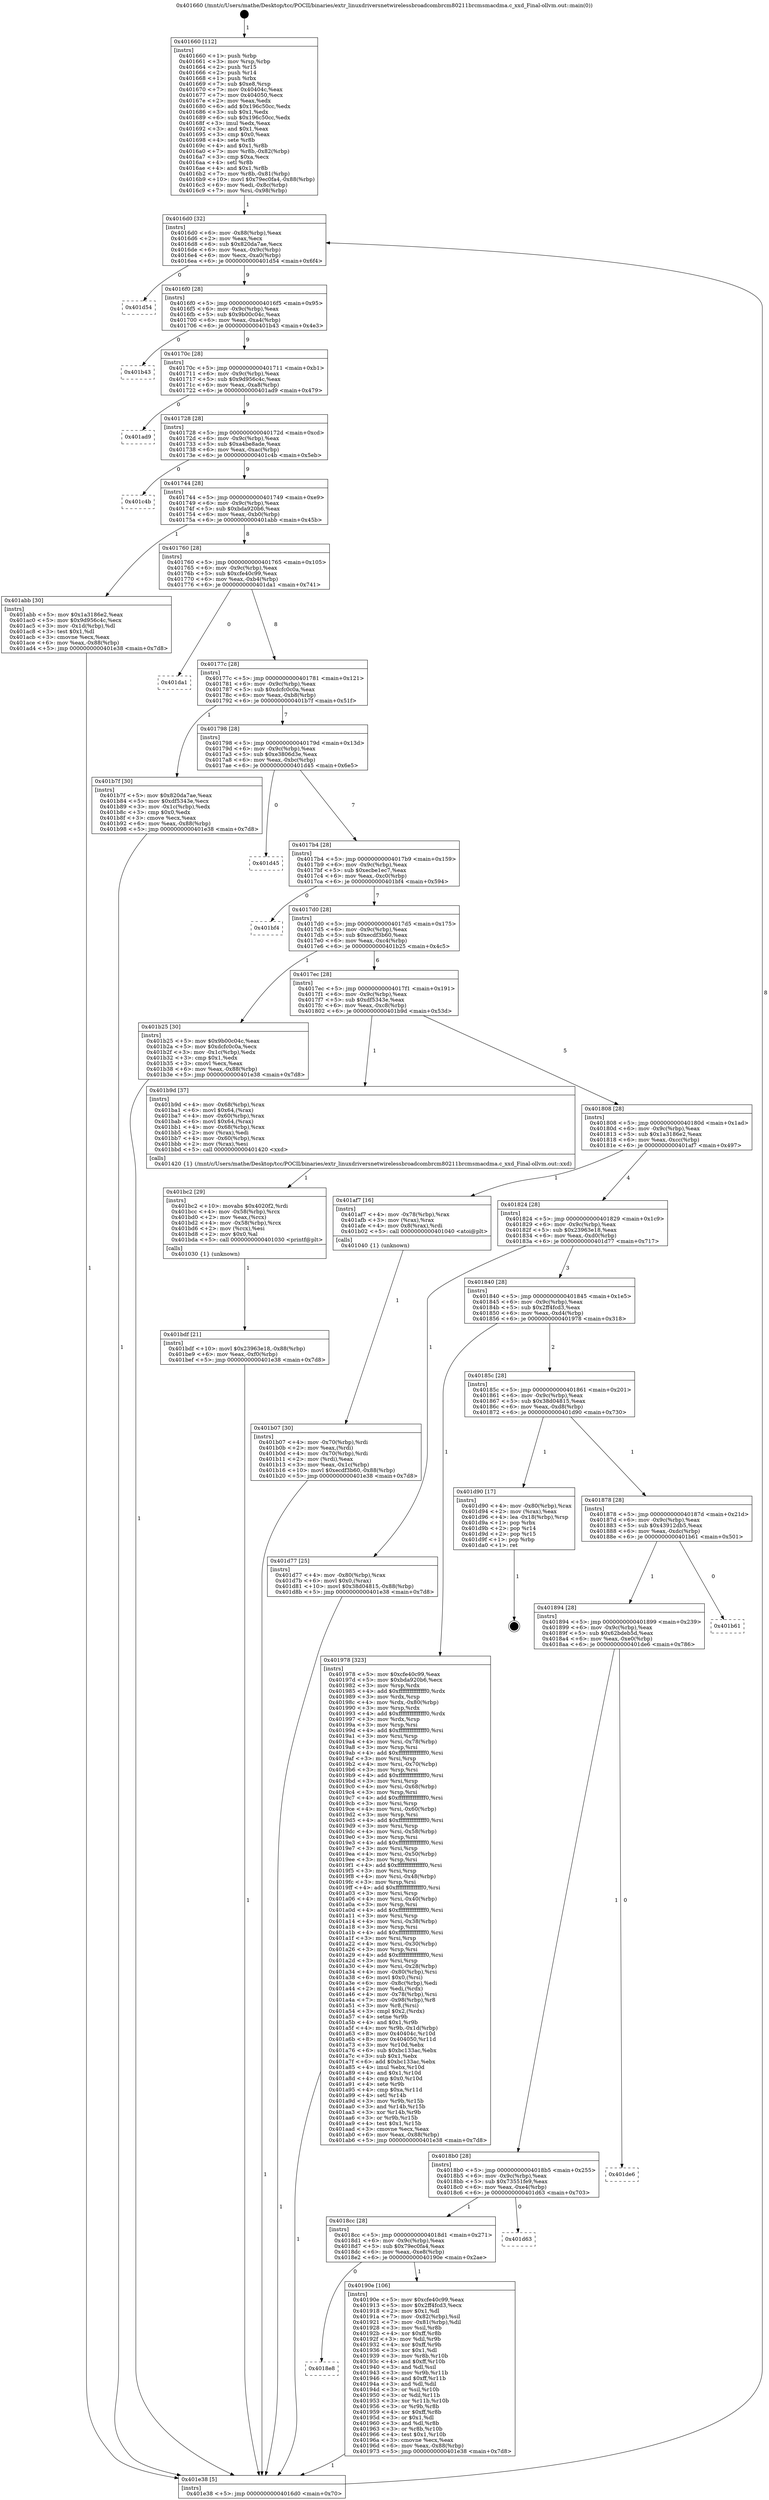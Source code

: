digraph "0x401660" {
  label = "0x401660 (/mnt/c/Users/mathe/Desktop/tcc/POCII/binaries/extr_linuxdriversnetwirelessbroadcombrcm80211brcmsmacdma.c_xxd_Final-ollvm.out::main(0))"
  labelloc = "t"
  node[shape=record]

  Entry [label="",width=0.3,height=0.3,shape=circle,fillcolor=black,style=filled]
  "0x4016d0" [label="{
     0x4016d0 [32]\l
     | [instrs]\l
     &nbsp;&nbsp;0x4016d0 \<+6\>: mov -0x88(%rbp),%eax\l
     &nbsp;&nbsp;0x4016d6 \<+2\>: mov %eax,%ecx\l
     &nbsp;&nbsp;0x4016d8 \<+6\>: sub $0x820da7ae,%ecx\l
     &nbsp;&nbsp;0x4016de \<+6\>: mov %eax,-0x9c(%rbp)\l
     &nbsp;&nbsp;0x4016e4 \<+6\>: mov %ecx,-0xa0(%rbp)\l
     &nbsp;&nbsp;0x4016ea \<+6\>: je 0000000000401d54 \<main+0x6f4\>\l
  }"]
  "0x401d54" [label="{
     0x401d54\l
  }", style=dashed]
  "0x4016f0" [label="{
     0x4016f0 [28]\l
     | [instrs]\l
     &nbsp;&nbsp;0x4016f0 \<+5\>: jmp 00000000004016f5 \<main+0x95\>\l
     &nbsp;&nbsp;0x4016f5 \<+6\>: mov -0x9c(%rbp),%eax\l
     &nbsp;&nbsp;0x4016fb \<+5\>: sub $0x9b00c04c,%eax\l
     &nbsp;&nbsp;0x401700 \<+6\>: mov %eax,-0xa4(%rbp)\l
     &nbsp;&nbsp;0x401706 \<+6\>: je 0000000000401b43 \<main+0x4e3\>\l
  }"]
  Exit [label="",width=0.3,height=0.3,shape=circle,fillcolor=black,style=filled,peripheries=2]
  "0x401b43" [label="{
     0x401b43\l
  }", style=dashed]
  "0x40170c" [label="{
     0x40170c [28]\l
     | [instrs]\l
     &nbsp;&nbsp;0x40170c \<+5\>: jmp 0000000000401711 \<main+0xb1\>\l
     &nbsp;&nbsp;0x401711 \<+6\>: mov -0x9c(%rbp),%eax\l
     &nbsp;&nbsp;0x401717 \<+5\>: sub $0x9d956c4c,%eax\l
     &nbsp;&nbsp;0x40171c \<+6\>: mov %eax,-0xa8(%rbp)\l
     &nbsp;&nbsp;0x401722 \<+6\>: je 0000000000401ad9 \<main+0x479\>\l
  }"]
  "0x401bdf" [label="{
     0x401bdf [21]\l
     | [instrs]\l
     &nbsp;&nbsp;0x401bdf \<+10\>: movl $0x23963e18,-0x88(%rbp)\l
     &nbsp;&nbsp;0x401be9 \<+6\>: mov %eax,-0xf0(%rbp)\l
     &nbsp;&nbsp;0x401bef \<+5\>: jmp 0000000000401e38 \<main+0x7d8\>\l
  }"]
  "0x401ad9" [label="{
     0x401ad9\l
  }", style=dashed]
  "0x401728" [label="{
     0x401728 [28]\l
     | [instrs]\l
     &nbsp;&nbsp;0x401728 \<+5\>: jmp 000000000040172d \<main+0xcd\>\l
     &nbsp;&nbsp;0x40172d \<+6\>: mov -0x9c(%rbp),%eax\l
     &nbsp;&nbsp;0x401733 \<+5\>: sub $0xa4be8ade,%eax\l
     &nbsp;&nbsp;0x401738 \<+6\>: mov %eax,-0xac(%rbp)\l
     &nbsp;&nbsp;0x40173e \<+6\>: je 0000000000401c4b \<main+0x5eb\>\l
  }"]
  "0x401bc2" [label="{
     0x401bc2 [29]\l
     | [instrs]\l
     &nbsp;&nbsp;0x401bc2 \<+10\>: movabs $0x4020f2,%rdi\l
     &nbsp;&nbsp;0x401bcc \<+4\>: mov -0x58(%rbp),%rcx\l
     &nbsp;&nbsp;0x401bd0 \<+2\>: mov %eax,(%rcx)\l
     &nbsp;&nbsp;0x401bd2 \<+4\>: mov -0x58(%rbp),%rcx\l
     &nbsp;&nbsp;0x401bd6 \<+2\>: mov (%rcx),%esi\l
     &nbsp;&nbsp;0x401bd8 \<+2\>: mov $0x0,%al\l
     &nbsp;&nbsp;0x401bda \<+5\>: call 0000000000401030 \<printf@plt\>\l
     | [calls]\l
     &nbsp;&nbsp;0x401030 \{1\} (unknown)\l
  }"]
  "0x401c4b" [label="{
     0x401c4b\l
  }", style=dashed]
  "0x401744" [label="{
     0x401744 [28]\l
     | [instrs]\l
     &nbsp;&nbsp;0x401744 \<+5\>: jmp 0000000000401749 \<main+0xe9\>\l
     &nbsp;&nbsp;0x401749 \<+6\>: mov -0x9c(%rbp),%eax\l
     &nbsp;&nbsp;0x40174f \<+5\>: sub $0xbda920b6,%eax\l
     &nbsp;&nbsp;0x401754 \<+6\>: mov %eax,-0xb0(%rbp)\l
     &nbsp;&nbsp;0x40175a \<+6\>: je 0000000000401abb \<main+0x45b\>\l
  }"]
  "0x401b07" [label="{
     0x401b07 [30]\l
     | [instrs]\l
     &nbsp;&nbsp;0x401b07 \<+4\>: mov -0x70(%rbp),%rdi\l
     &nbsp;&nbsp;0x401b0b \<+2\>: mov %eax,(%rdi)\l
     &nbsp;&nbsp;0x401b0d \<+4\>: mov -0x70(%rbp),%rdi\l
     &nbsp;&nbsp;0x401b11 \<+2\>: mov (%rdi),%eax\l
     &nbsp;&nbsp;0x401b13 \<+3\>: mov %eax,-0x1c(%rbp)\l
     &nbsp;&nbsp;0x401b16 \<+10\>: movl $0xecdf3b60,-0x88(%rbp)\l
     &nbsp;&nbsp;0x401b20 \<+5\>: jmp 0000000000401e38 \<main+0x7d8\>\l
  }"]
  "0x401abb" [label="{
     0x401abb [30]\l
     | [instrs]\l
     &nbsp;&nbsp;0x401abb \<+5\>: mov $0x1a3186e2,%eax\l
     &nbsp;&nbsp;0x401ac0 \<+5\>: mov $0x9d956c4c,%ecx\l
     &nbsp;&nbsp;0x401ac5 \<+3\>: mov -0x1d(%rbp),%dl\l
     &nbsp;&nbsp;0x401ac8 \<+3\>: test $0x1,%dl\l
     &nbsp;&nbsp;0x401acb \<+3\>: cmovne %ecx,%eax\l
     &nbsp;&nbsp;0x401ace \<+6\>: mov %eax,-0x88(%rbp)\l
     &nbsp;&nbsp;0x401ad4 \<+5\>: jmp 0000000000401e38 \<main+0x7d8\>\l
  }"]
  "0x401760" [label="{
     0x401760 [28]\l
     | [instrs]\l
     &nbsp;&nbsp;0x401760 \<+5\>: jmp 0000000000401765 \<main+0x105\>\l
     &nbsp;&nbsp;0x401765 \<+6\>: mov -0x9c(%rbp),%eax\l
     &nbsp;&nbsp;0x40176b \<+5\>: sub $0xcfe40c99,%eax\l
     &nbsp;&nbsp;0x401770 \<+6\>: mov %eax,-0xb4(%rbp)\l
     &nbsp;&nbsp;0x401776 \<+6\>: je 0000000000401da1 \<main+0x741\>\l
  }"]
  "0x401660" [label="{
     0x401660 [112]\l
     | [instrs]\l
     &nbsp;&nbsp;0x401660 \<+1\>: push %rbp\l
     &nbsp;&nbsp;0x401661 \<+3\>: mov %rsp,%rbp\l
     &nbsp;&nbsp;0x401664 \<+2\>: push %r15\l
     &nbsp;&nbsp;0x401666 \<+2\>: push %r14\l
     &nbsp;&nbsp;0x401668 \<+1\>: push %rbx\l
     &nbsp;&nbsp;0x401669 \<+7\>: sub $0xe8,%rsp\l
     &nbsp;&nbsp;0x401670 \<+7\>: mov 0x40404c,%eax\l
     &nbsp;&nbsp;0x401677 \<+7\>: mov 0x404050,%ecx\l
     &nbsp;&nbsp;0x40167e \<+2\>: mov %eax,%edx\l
     &nbsp;&nbsp;0x401680 \<+6\>: add $0x196c50cc,%edx\l
     &nbsp;&nbsp;0x401686 \<+3\>: sub $0x1,%edx\l
     &nbsp;&nbsp;0x401689 \<+6\>: sub $0x196c50cc,%edx\l
     &nbsp;&nbsp;0x40168f \<+3\>: imul %edx,%eax\l
     &nbsp;&nbsp;0x401692 \<+3\>: and $0x1,%eax\l
     &nbsp;&nbsp;0x401695 \<+3\>: cmp $0x0,%eax\l
     &nbsp;&nbsp;0x401698 \<+4\>: sete %r8b\l
     &nbsp;&nbsp;0x40169c \<+4\>: and $0x1,%r8b\l
     &nbsp;&nbsp;0x4016a0 \<+7\>: mov %r8b,-0x82(%rbp)\l
     &nbsp;&nbsp;0x4016a7 \<+3\>: cmp $0xa,%ecx\l
     &nbsp;&nbsp;0x4016aa \<+4\>: setl %r8b\l
     &nbsp;&nbsp;0x4016ae \<+4\>: and $0x1,%r8b\l
     &nbsp;&nbsp;0x4016b2 \<+7\>: mov %r8b,-0x81(%rbp)\l
     &nbsp;&nbsp;0x4016b9 \<+10\>: movl $0x79ec0fa4,-0x88(%rbp)\l
     &nbsp;&nbsp;0x4016c3 \<+6\>: mov %edi,-0x8c(%rbp)\l
     &nbsp;&nbsp;0x4016c9 \<+7\>: mov %rsi,-0x98(%rbp)\l
  }"]
  "0x401da1" [label="{
     0x401da1\l
  }", style=dashed]
  "0x40177c" [label="{
     0x40177c [28]\l
     | [instrs]\l
     &nbsp;&nbsp;0x40177c \<+5\>: jmp 0000000000401781 \<main+0x121\>\l
     &nbsp;&nbsp;0x401781 \<+6\>: mov -0x9c(%rbp),%eax\l
     &nbsp;&nbsp;0x401787 \<+5\>: sub $0xdcfc0c0a,%eax\l
     &nbsp;&nbsp;0x40178c \<+6\>: mov %eax,-0xb8(%rbp)\l
     &nbsp;&nbsp;0x401792 \<+6\>: je 0000000000401b7f \<main+0x51f\>\l
  }"]
  "0x401e38" [label="{
     0x401e38 [5]\l
     | [instrs]\l
     &nbsp;&nbsp;0x401e38 \<+5\>: jmp 00000000004016d0 \<main+0x70\>\l
  }"]
  "0x401b7f" [label="{
     0x401b7f [30]\l
     | [instrs]\l
     &nbsp;&nbsp;0x401b7f \<+5\>: mov $0x820da7ae,%eax\l
     &nbsp;&nbsp;0x401b84 \<+5\>: mov $0xdf5343e,%ecx\l
     &nbsp;&nbsp;0x401b89 \<+3\>: mov -0x1c(%rbp),%edx\l
     &nbsp;&nbsp;0x401b8c \<+3\>: cmp $0x0,%edx\l
     &nbsp;&nbsp;0x401b8f \<+3\>: cmove %ecx,%eax\l
     &nbsp;&nbsp;0x401b92 \<+6\>: mov %eax,-0x88(%rbp)\l
     &nbsp;&nbsp;0x401b98 \<+5\>: jmp 0000000000401e38 \<main+0x7d8\>\l
  }"]
  "0x401798" [label="{
     0x401798 [28]\l
     | [instrs]\l
     &nbsp;&nbsp;0x401798 \<+5\>: jmp 000000000040179d \<main+0x13d\>\l
     &nbsp;&nbsp;0x40179d \<+6\>: mov -0x9c(%rbp),%eax\l
     &nbsp;&nbsp;0x4017a3 \<+5\>: sub $0xe3806d3e,%eax\l
     &nbsp;&nbsp;0x4017a8 \<+6\>: mov %eax,-0xbc(%rbp)\l
     &nbsp;&nbsp;0x4017ae \<+6\>: je 0000000000401d45 \<main+0x6e5\>\l
  }"]
  "0x4018e8" [label="{
     0x4018e8\l
  }", style=dashed]
  "0x401d45" [label="{
     0x401d45\l
  }", style=dashed]
  "0x4017b4" [label="{
     0x4017b4 [28]\l
     | [instrs]\l
     &nbsp;&nbsp;0x4017b4 \<+5\>: jmp 00000000004017b9 \<main+0x159\>\l
     &nbsp;&nbsp;0x4017b9 \<+6\>: mov -0x9c(%rbp),%eax\l
     &nbsp;&nbsp;0x4017bf \<+5\>: sub $0xecbe1ec7,%eax\l
     &nbsp;&nbsp;0x4017c4 \<+6\>: mov %eax,-0xc0(%rbp)\l
     &nbsp;&nbsp;0x4017ca \<+6\>: je 0000000000401bf4 \<main+0x594\>\l
  }"]
  "0x40190e" [label="{
     0x40190e [106]\l
     | [instrs]\l
     &nbsp;&nbsp;0x40190e \<+5\>: mov $0xcfe40c99,%eax\l
     &nbsp;&nbsp;0x401913 \<+5\>: mov $0x2ff4fcd3,%ecx\l
     &nbsp;&nbsp;0x401918 \<+2\>: mov $0x1,%dl\l
     &nbsp;&nbsp;0x40191a \<+7\>: mov -0x82(%rbp),%sil\l
     &nbsp;&nbsp;0x401921 \<+7\>: mov -0x81(%rbp),%dil\l
     &nbsp;&nbsp;0x401928 \<+3\>: mov %sil,%r8b\l
     &nbsp;&nbsp;0x40192b \<+4\>: xor $0xff,%r8b\l
     &nbsp;&nbsp;0x40192f \<+3\>: mov %dil,%r9b\l
     &nbsp;&nbsp;0x401932 \<+4\>: xor $0xff,%r9b\l
     &nbsp;&nbsp;0x401936 \<+3\>: xor $0x1,%dl\l
     &nbsp;&nbsp;0x401939 \<+3\>: mov %r8b,%r10b\l
     &nbsp;&nbsp;0x40193c \<+4\>: and $0xff,%r10b\l
     &nbsp;&nbsp;0x401940 \<+3\>: and %dl,%sil\l
     &nbsp;&nbsp;0x401943 \<+3\>: mov %r9b,%r11b\l
     &nbsp;&nbsp;0x401946 \<+4\>: and $0xff,%r11b\l
     &nbsp;&nbsp;0x40194a \<+3\>: and %dl,%dil\l
     &nbsp;&nbsp;0x40194d \<+3\>: or %sil,%r10b\l
     &nbsp;&nbsp;0x401950 \<+3\>: or %dil,%r11b\l
     &nbsp;&nbsp;0x401953 \<+3\>: xor %r11b,%r10b\l
     &nbsp;&nbsp;0x401956 \<+3\>: or %r9b,%r8b\l
     &nbsp;&nbsp;0x401959 \<+4\>: xor $0xff,%r8b\l
     &nbsp;&nbsp;0x40195d \<+3\>: or $0x1,%dl\l
     &nbsp;&nbsp;0x401960 \<+3\>: and %dl,%r8b\l
     &nbsp;&nbsp;0x401963 \<+3\>: or %r8b,%r10b\l
     &nbsp;&nbsp;0x401966 \<+4\>: test $0x1,%r10b\l
     &nbsp;&nbsp;0x40196a \<+3\>: cmovne %ecx,%eax\l
     &nbsp;&nbsp;0x40196d \<+6\>: mov %eax,-0x88(%rbp)\l
     &nbsp;&nbsp;0x401973 \<+5\>: jmp 0000000000401e38 \<main+0x7d8\>\l
  }"]
  "0x401bf4" [label="{
     0x401bf4\l
  }", style=dashed]
  "0x4017d0" [label="{
     0x4017d0 [28]\l
     | [instrs]\l
     &nbsp;&nbsp;0x4017d0 \<+5\>: jmp 00000000004017d5 \<main+0x175\>\l
     &nbsp;&nbsp;0x4017d5 \<+6\>: mov -0x9c(%rbp),%eax\l
     &nbsp;&nbsp;0x4017db \<+5\>: sub $0xecdf3b60,%eax\l
     &nbsp;&nbsp;0x4017e0 \<+6\>: mov %eax,-0xc4(%rbp)\l
     &nbsp;&nbsp;0x4017e6 \<+6\>: je 0000000000401b25 \<main+0x4c5\>\l
  }"]
  "0x4018cc" [label="{
     0x4018cc [28]\l
     | [instrs]\l
     &nbsp;&nbsp;0x4018cc \<+5\>: jmp 00000000004018d1 \<main+0x271\>\l
     &nbsp;&nbsp;0x4018d1 \<+6\>: mov -0x9c(%rbp),%eax\l
     &nbsp;&nbsp;0x4018d7 \<+5\>: sub $0x79ec0fa4,%eax\l
     &nbsp;&nbsp;0x4018dc \<+6\>: mov %eax,-0xe8(%rbp)\l
     &nbsp;&nbsp;0x4018e2 \<+6\>: je 000000000040190e \<main+0x2ae\>\l
  }"]
  "0x401b25" [label="{
     0x401b25 [30]\l
     | [instrs]\l
     &nbsp;&nbsp;0x401b25 \<+5\>: mov $0x9b00c04c,%eax\l
     &nbsp;&nbsp;0x401b2a \<+5\>: mov $0xdcfc0c0a,%ecx\l
     &nbsp;&nbsp;0x401b2f \<+3\>: mov -0x1c(%rbp),%edx\l
     &nbsp;&nbsp;0x401b32 \<+3\>: cmp $0x1,%edx\l
     &nbsp;&nbsp;0x401b35 \<+3\>: cmovl %ecx,%eax\l
     &nbsp;&nbsp;0x401b38 \<+6\>: mov %eax,-0x88(%rbp)\l
     &nbsp;&nbsp;0x401b3e \<+5\>: jmp 0000000000401e38 \<main+0x7d8\>\l
  }"]
  "0x4017ec" [label="{
     0x4017ec [28]\l
     | [instrs]\l
     &nbsp;&nbsp;0x4017ec \<+5\>: jmp 00000000004017f1 \<main+0x191\>\l
     &nbsp;&nbsp;0x4017f1 \<+6\>: mov -0x9c(%rbp),%eax\l
     &nbsp;&nbsp;0x4017f7 \<+5\>: sub $0xdf5343e,%eax\l
     &nbsp;&nbsp;0x4017fc \<+6\>: mov %eax,-0xc8(%rbp)\l
     &nbsp;&nbsp;0x401802 \<+6\>: je 0000000000401b9d \<main+0x53d\>\l
  }"]
  "0x401d63" [label="{
     0x401d63\l
  }", style=dashed]
  "0x401b9d" [label="{
     0x401b9d [37]\l
     | [instrs]\l
     &nbsp;&nbsp;0x401b9d \<+4\>: mov -0x68(%rbp),%rax\l
     &nbsp;&nbsp;0x401ba1 \<+6\>: movl $0x64,(%rax)\l
     &nbsp;&nbsp;0x401ba7 \<+4\>: mov -0x60(%rbp),%rax\l
     &nbsp;&nbsp;0x401bab \<+6\>: movl $0x64,(%rax)\l
     &nbsp;&nbsp;0x401bb1 \<+4\>: mov -0x68(%rbp),%rax\l
     &nbsp;&nbsp;0x401bb5 \<+2\>: mov (%rax),%edi\l
     &nbsp;&nbsp;0x401bb7 \<+4\>: mov -0x60(%rbp),%rax\l
     &nbsp;&nbsp;0x401bbb \<+2\>: mov (%rax),%esi\l
     &nbsp;&nbsp;0x401bbd \<+5\>: call 0000000000401420 \<xxd\>\l
     | [calls]\l
     &nbsp;&nbsp;0x401420 \{1\} (/mnt/c/Users/mathe/Desktop/tcc/POCII/binaries/extr_linuxdriversnetwirelessbroadcombrcm80211brcmsmacdma.c_xxd_Final-ollvm.out::xxd)\l
  }"]
  "0x401808" [label="{
     0x401808 [28]\l
     | [instrs]\l
     &nbsp;&nbsp;0x401808 \<+5\>: jmp 000000000040180d \<main+0x1ad\>\l
     &nbsp;&nbsp;0x40180d \<+6\>: mov -0x9c(%rbp),%eax\l
     &nbsp;&nbsp;0x401813 \<+5\>: sub $0x1a3186e2,%eax\l
     &nbsp;&nbsp;0x401818 \<+6\>: mov %eax,-0xcc(%rbp)\l
     &nbsp;&nbsp;0x40181e \<+6\>: je 0000000000401af7 \<main+0x497\>\l
  }"]
  "0x4018b0" [label="{
     0x4018b0 [28]\l
     | [instrs]\l
     &nbsp;&nbsp;0x4018b0 \<+5\>: jmp 00000000004018b5 \<main+0x255\>\l
     &nbsp;&nbsp;0x4018b5 \<+6\>: mov -0x9c(%rbp),%eax\l
     &nbsp;&nbsp;0x4018bb \<+5\>: sub $0x73551fe9,%eax\l
     &nbsp;&nbsp;0x4018c0 \<+6\>: mov %eax,-0xe4(%rbp)\l
     &nbsp;&nbsp;0x4018c6 \<+6\>: je 0000000000401d63 \<main+0x703\>\l
  }"]
  "0x401af7" [label="{
     0x401af7 [16]\l
     | [instrs]\l
     &nbsp;&nbsp;0x401af7 \<+4\>: mov -0x78(%rbp),%rax\l
     &nbsp;&nbsp;0x401afb \<+3\>: mov (%rax),%rax\l
     &nbsp;&nbsp;0x401afe \<+4\>: mov 0x8(%rax),%rdi\l
     &nbsp;&nbsp;0x401b02 \<+5\>: call 0000000000401040 \<atoi@plt\>\l
     | [calls]\l
     &nbsp;&nbsp;0x401040 \{1\} (unknown)\l
  }"]
  "0x401824" [label="{
     0x401824 [28]\l
     | [instrs]\l
     &nbsp;&nbsp;0x401824 \<+5\>: jmp 0000000000401829 \<main+0x1c9\>\l
     &nbsp;&nbsp;0x401829 \<+6\>: mov -0x9c(%rbp),%eax\l
     &nbsp;&nbsp;0x40182f \<+5\>: sub $0x23963e18,%eax\l
     &nbsp;&nbsp;0x401834 \<+6\>: mov %eax,-0xd0(%rbp)\l
     &nbsp;&nbsp;0x40183a \<+6\>: je 0000000000401d77 \<main+0x717\>\l
  }"]
  "0x401de6" [label="{
     0x401de6\l
  }", style=dashed]
  "0x401d77" [label="{
     0x401d77 [25]\l
     | [instrs]\l
     &nbsp;&nbsp;0x401d77 \<+4\>: mov -0x80(%rbp),%rax\l
     &nbsp;&nbsp;0x401d7b \<+6\>: movl $0x0,(%rax)\l
     &nbsp;&nbsp;0x401d81 \<+10\>: movl $0x38d04815,-0x88(%rbp)\l
     &nbsp;&nbsp;0x401d8b \<+5\>: jmp 0000000000401e38 \<main+0x7d8\>\l
  }"]
  "0x401840" [label="{
     0x401840 [28]\l
     | [instrs]\l
     &nbsp;&nbsp;0x401840 \<+5\>: jmp 0000000000401845 \<main+0x1e5\>\l
     &nbsp;&nbsp;0x401845 \<+6\>: mov -0x9c(%rbp),%eax\l
     &nbsp;&nbsp;0x40184b \<+5\>: sub $0x2ff4fcd3,%eax\l
     &nbsp;&nbsp;0x401850 \<+6\>: mov %eax,-0xd4(%rbp)\l
     &nbsp;&nbsp;0x401856 \<+6\>: je 0000000000401978 \<main+0x318\>\l
  }"]
  "0x401894" [label="{
     0x401894 [28]\l
     | [instrs]\l
     &nbsp;&nbsp;0x401894 \<+5\>: jmp 0000000000401899 \<main+0x239\>\l
     &nbsp;&nbsp;0x401899 \<+6\>: mov -0x9c(%rbp),%eax\l
     &nbsp;&nbsp;0x40189f \<+5\>: sub $0x62bdeb5d,%eax\l
     &nbsp;&nbsp;0x4018a4 \<+6\>: mov %eax,-0xe0(%rbp)\l
     &nbsp;&nbsp;0x4018aa \<+6\>: je 0000000000401de6 \<main+0x786\>\l
  }"]
  "0x401978" [label="{
     0x401978 [323]\l
     | [instrs]\l
     &nbsp;&nbsp;0x401978 \<+5\>: mov $0xcfe40c99,%eax\l
     &nbsp;&nbsp;0x40197d \<+5\>: mov $0xbda920b6,%ecx\l
     &nbsp;&nbsp;0x401982 \<+3\>: mov %rsp,%rdx\l
     &nbsp;&nbsp;0x401985 \<+4\>: add $0xfffffffffffffff0,%rdx\l
     &nbsp;&nbsp;0x401989 \<+3\>: mov %rdx,%rsp\l
     &nbsp;&nbsp;0x40198c \<+4\>: mov %rdx,-0x80(%rbp)\l
     &nbsp;&nbsp;0x401990 \<+3\>: mov %rsp,%rdx\l
     &nbsp;&nbsp;0x401993 \<+4\>: add $0xfffffffffffffff0,%rdx\l
     &nbsp;&nbsp;0x401997 \<+3\>: mov %rdx,%rsp\l
     &nbsp;&nbsp;0x40199a \<+3\>: mov %rsp,%rsi\l
     &nbsp;&nbsp;0x40199d \<+4\>: add $0xfffffffffffffff0,%rsi\l
     &nbsp;&nbsp;0x4019a1 \<+3\>: mov %rsi,%rsp\l
     &nbsp;&nbsp;0x4019a4 \<+4\>: mov %rsi,-0x78(%rbp)\l
     &nbsp;&nbsp;0x4019a8 \<+3\>: mov %rsp,%rsi\l
     &nbsp;&nbsp;0x4019ab \<+4\>: add $0xfffffffffffffff0,%rsi\l
     &nbsp;&nbsp;0x4019af \<+3\>: mov %rsi,%rsp\l
     &nbsp;&nbsp;0x4019b2 \<+4\>: mov %rsi,-0x70(%rbp)\l
     &nbsp;&nbsp;0x4019b6 \<+3\>: mov %rsp,%rsi\l
     &nbsp;&nbsp;0x4019b9 \<+4\>: add $0xfffffffffffffff0,%rsi\l
     &nbsp;&nbsp;0x4019bd \<+3\>: mov %rsi,%rsp\l
     &nbsp;&nbsp;0x4019c0 \<+4\>: mov %rsi,-0x68(%rbp)\l
     &nbsp;&nbsp;0x4019c4 \<+3\>: mov %rsp,%rsi\l
     &nbsp;&nbsp;0x4019c7 \<+4\>: add $0xfffffffffffffff0,%rsi\l
     &nbsp;&nbsp;0x4019cb \<+3\>: mov %rsi,%rsp\l
     &nbsp;&nbsp;0x4019ce \<+4\>: mov %rsi,-0x60(%rbp)\l
     &nbsp;&nbsp;0x4019d2 \<+3\>: mov %rsp,%rsi\l
     &nbsp;&nbsp;0x4019d5 \<+4\>: add $0xfffffffffffffff0,%rsi\l
     &nbsp;&nbsp;0x4019d9 \<+3\>: mov %rsi,%rsp\l
     &nbsp;&nbsp;0x4019dc \<+4\>: mov %rsi,-0x58(%rbp)\l
     &nbsp;&nbsp;0x4019e0 \<+3\>: mov %rsp,%rsi\l
     &nbsp;&nbsp;0x4019e3 \<+4\>: add $0xfffffffffffffff0,%rsi\l
     &nbsp;&nbsp;0x4019e7 \<+3\>: mov %rsi,%rsp\l
     &nbsp;&nbsp;0x4019ea \<+4\>: mov %rsi,-0x50(%rbp)\l
     &nbsp;&nbsp;0x4019ee \<+3\>: mov %rsp,%rsi\l
     &nbsp;&nbsp;0x4019f1 \<+4\>: add $0xfffffffffffffff0,%rsi\l
     &nbsp;&nbsp;0x4019f5 \<+3\>: mov %rsi,%rsp\l
     &nbsp;&nbsp;0x4019f8 \<+4\>: mov %rsi,-0x48(%rbp)\l
     &nbsp;&nbsp;0x4019fc \<+3\>: mov %rsp,%rsi\l
     &nbsp;&nbsp;0x4019ff \<+4\>: add $0xfffffffffffffff0,%rsi\l
     &nbsp;&nbsp;0x401a03 \<+3\>: mov %rsi,%rsp\l
     &nbsp;&nbsp;0x401a06 \<+4\>: mov %rsi,-0x40(%rbp)\l
     &nbsp;&nbsp;0x401a0a \<+3\>: mov %rsp,%rsi\l
     &nbsp;&nbsp;0x401a0d \<+4\>: add $0xfffffffffffffff0,%rsi\l
     &nbsp;&nbsp;0x401a11 \<+3\>: mov %rsi,%rsp\l
     &nbsp;&nbsp;0x401a14 \<+4\>: mov %rsi,-0x38(%rbp)\l
     &nbsp;&nbsp;0x401a18 \<+3\>: mov %rsp,%rsi\l
     &nbsp;&nbsp;0x401a1b \<+4\>: add $0xfffffffffffffff0,%rsi\l
     &nbsp;&nbsp;0x401a1f \<+3\>: mov %rsi,%rsp\l
     &nbsp;&nbsp;0x401a22 \<+4\>: mov %rsi,-0x30(%rbp)\l
     &nbsp;&nbsp;0x401a26 \<+3\>: mov %rsp,%rsi\l
     &nbsp;&nbsp;0x401a29 \<+4\>: add $0xfffffffffffffff0,%rsi\l
     &nbsp;&nbsp;0x401a2d \<+3\>: mov %rsi,%rsp\l
     &nbsp;&nbsp;0x401a30 \<+4\>: mov %rsi,-0x28(%rbp)\l
     &nbsp;&nbsp;0x401a34 \<+4\>: mov -0x80(%rbp),%rsi\l
     &nbsp;&nbsp;0x401a38 \<+6\>: movl $0x0,(%rsi)\l
     &nbsp;&nbsp;0x401a3e \<+6\>: mov -0x8c(%rbp),%edi\l
     &nbsp;&nbsp;0x401a44 \<+2\>: mov %edi,(%rdx)\l
     &nbsp;&nbsp;0x401a46 \<+4\>: mov -0x78(%rbp),%rsi\l
     &nbsp;&nbsp;0x401a4a \<+7\>: mov -0x98(%rbp),%r8\l
     &nbsp;&nbsp;0x401a51 \<+3\>: mov %r8,(%rsi)\l
     &nbsp;&nbsp;0x401a54 \<+3\>: cmpl $0x2,(%rdx)\l
     &nbsp;&nbsp;0x401a57 \<+4\>: setne %r9b\l
     &nbsp;&nbsp;0x401a5b \<+4\>: and $0x1,%r9b\l
     &nbsp;&nbsp;0x401a5f \<+4\>: mov %r9b,-0x1d(%rbp)\l
     &nbsp;&nbsp;0x401a63 \<+8\>: mov 0x40404c,%r10d\l
     &nbsp;&nbsp;0x401a6b \<+8\>: mov 0x404050,%r11d\l
     &nbsp;&nbsp;0x401a73 \<+3\>: mov %r10d,%ebx\l
     &nbsp;&nbsp;0x401a76 \<+6\>: sub $0xbc133ac,%ebx\l
     &nbsp;&nbsp;0x401a7c \<+3\>: sub $0x1,%ebx\l
     &nbsp;&nbsp;0x401a7f \<+6\>: add $0xbc133ac,%ebx\l
     &nbsp;&nbsp;0x401a85 \<+4\>: imul %ebx,%r10d\l
     &nbsp;&nbsp;0x401a89 \<+4\>: and $0x1,%r10d\l
     &nbsp;&nbsp;0x401a8d \<+4\>: cmp $0x0,%r10d\l
     &nbsp;&nbsp;0x401a91 \<+4\>: sete %r9b\l
     &nbsp;&nbsp;0x401a95 \<+4\>: cmp $0xa,%r11d\l
     &nbsp;&nbsp;0x401a99 \<+4\>: setl %r14b\l
     &nbsp;&nbsp;0x401a9d \<+3\>: mov %r9b,%r15b\l
     &nbsp;&nbsp;0x401aa0 \<+3\>: and %r14b,%r15b\l
     &nbsp;&nbsp;0x401aa3 \<+3\>: xor %r14b,%r9b\l
     &nbsp;&nbsp;0x401aa6 \<+3\>: or %r9b,%r15b\l
     &nbsp;&nbsp;0x401aa9 \<+4\>: test $0x1,%r15b\l
     &nbsp;&nbsp;0x401aad \<+3\>: cmovne %ecx,%eax\l
     &nbsp;&nbsp;0x401ab0 \<+6\>: mov %eax,-0x88(%rbp)\l
     &nbsp;&nbsp;0x401ab6 \<+5\>: jmp 0000000000401e38 \<main+0x7d8\>\l
  }"]
  "0x40185c" [label="{
     0x40185c [28]\l
     | [instrs]\l
     &nbsp;&nbsp;0x40185c \<+5\>: jmp 0000000000401861 \<main+0x201\>\l
     &nbsp;&nbsp;0x401861 \<+6\>: mov -0x9c(%rbp),%eax\l
     &nbsp;&nbsp;0x401867 \<+5\>: sub $0x38d04815,%eax\l
     &nbsp;&nbsp;0x40186c \<+6\>: mov %eax,-0xd8(%rbp)\l
     &nbsp;&nbsp;0x401872 \<+6\>: je 0000000000401d90 \<main+0x730\>\l
  }"]
  "0x401b61" [label="{
     0x401b61\l
  }", style=dashed]
  "0x401d90" [label="{
     0x401d90 [17]\l
     | [instrs]\l
     &nbsp;&nbsp;0x401d90 \<+4\>: mov -0x80(%rbp),%rax\l
     &nbsp;&nbsp;0x401d94 \<+2\>: mov (%rax),%eax\l
     &nbsp;&nbsp;0x401d96 \<+4\>: lea -0x18(%rbp),%rsp\l
     &nbsp;&nbsp;0x401d9a \<+1\>: pop %rbx\l
     &nbsp;&nbsp;0x401d9b \<+2\>: pop %r14\l
     &nbsp;&nbsp;0x401d9d \<+2\>: pop %r15\l
     &nbsp;&nbsp;0x401d9f \<+1\>: pop %rbp\l
     &nbsp;&nbsp;0x401da0 \<+1\>: ret\l
  }"]
  "0x401878" [label="{
     0x401878 [28]\l
     | [instrs]\l
     &nbsp;&nbsp;0x401878 \<+5\>: jmp 000000000040187d \<main+0x21d\>\l
     &nbsp;&nbsp;0x40187d \<+6\>: mov -0x9c(%rbp),%eax\l
     &nbsp;&nbsp;0x401883 \<+5\>: sub $0x43912db5,%eax\l
     &nbsp;&nbsp;0x401888 \<+6\>: mov %eax,-0xdc(%rbp)\l
     &nbsp;&nbsp;0x40188e \<+6\>: je 0000000000401b61 \<main+0x501\>\l
  }"]
  Entry -> "0x401660" [label=" 1"]
  "0x4016d0" -> "0x401d54" [label=" 0"]
  "0x4016d0" -> "0x4016f0" [label=" 9"]
  "0x401d90" -> Exit [label=" 1"]
  "0x4016f0" -> "0x401b43" [label=" 0"]
  "0x4016f0" -> "0x40170c" [label=" 9"]
  "0x401d77" -> "0x401e38" [label=" 1"]
  "0x40170c" -> "0x401ad9" [label=" 0"]
  "0x40170c" -> "0x401728" [label=" 9"]
  "0x401bdf" -> "0x401e38" [label=" 1"]
  "0x401728" -> "0x401c4b" [label=" 0"]
  "0x401728" -> "0x401744" [label=" 9"]
  "0x401bc2" -> "0x401bdf" [label=" 1"]
  "0x401744" -> "0x401abb" [label=" 1"]
  "0x401744" -> "0x401760" [label=" 8"]
  "0x401b9d" -> "0x401bc2" [label=" 1"]
  "0x401760" -> "0x401da1" [label=" 0"]
  "0x401760" -> "0x40177c" [label=" 8"]
  "0x401b25" -> "0x401e38" [label=" 1"]
  "0x40177c" -> "0x401b7f" [label=" 1"]
  "0x40177c" -> "0x401798" [label=" 7"]
  "0x401b07" -> "0x401e38" [label=" 1"]
  "0x401798" -> "0x401d45" [label=" 0"]
  "0x401798" -> "0x4017b4" [label=" 7"]
  "0x401af7" -> "0x401b07" [label=" 1"]
  "0x4017b4" -> "0x401bf4" [label=" 0"]
  "0x4017b4" -> "0x4017d0" [label=" 7"]
  "0x401abb" -> "0x401e38" [label=" 1"]
  "0x4017d0" -> "0x401b25" [label=" 1"]
  "0x4017d0" -> "0x4017ec" [label=" 6"]
  "0x401b7f" -> "0x401e38" [label=" 1"]
  "0x4017ec" -> "0x401b9d" [label=" 1"]
  "0x4017ec" -> "0x401808" [label=" 5"]
  "0x401e38" -> "0x4016d0" [label=" 8"]
  "0x401808" -> "0x401af7" [label=" 1"]
  "0x401808" -> "0x401824" [label=" 4"]
  "0x40190e" -> "0x401e38" [label=" 1"]
  "0x401824" -> "0x401d77" [label=" 1"]
  "0x401824" -> "0x401840" [label=" 3"]
  "0x4018cc" -> "0x4018e8" [label=" 0"]
  "0x401840" -> "0x401978" [label=" 1"]
  "0x401840" -> "0x40185c" [label=" 2"]
  "0x401978" -> "0x401e38" [label=" 1"]
  "0x40185c" -> "0x401d90" [label=" 1"]
  "0x40185c" -> "0x401878" [label=" 1"]
  "0x4018b0" -> "0x4018cc" [label=" 1"]
  "0x401878" -> "0x401b61" [label=" 0"]
  "0x401878" -> "0x401894" [label=" 1"]
  "0x4018cc" -> "0x40190e" [label=" 1"]
  "0x401894" -> "0x401de6" [label=" 0"]
  "0x401894" -> "0x4018b0" [label=" 1"]
  "0x401660" -> "0x4016d0" [label=" 1"]
  "0x4018b0" -> "0x401d63" [label=" 0"]
}
